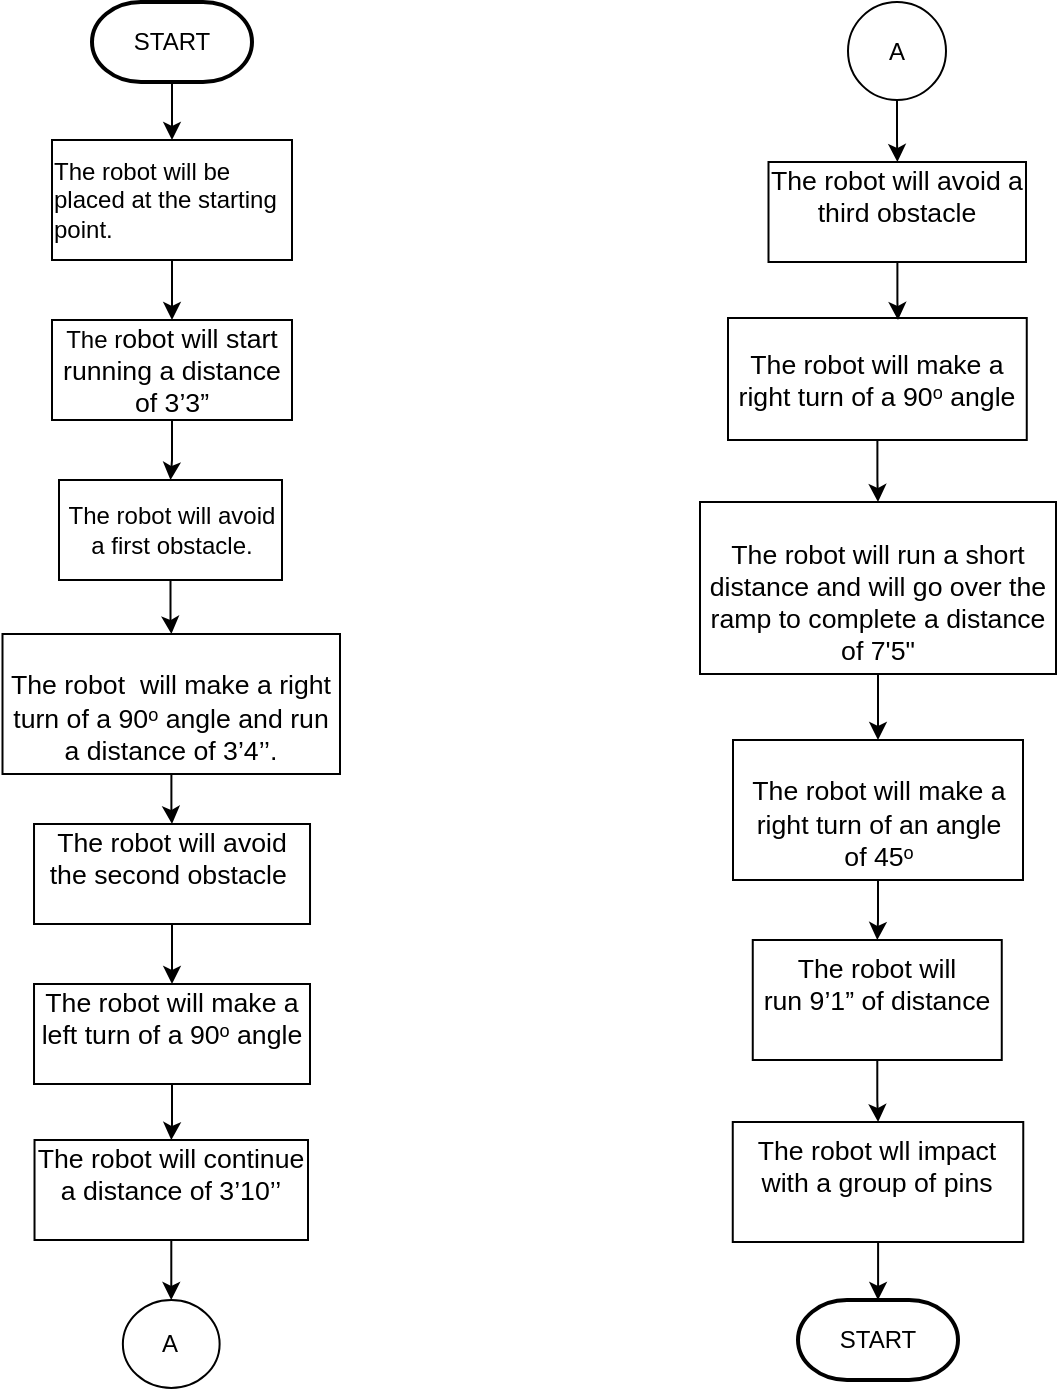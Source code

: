 <mxfile version="22.1.5" type="device">
  <diagram name="Page-1" id="POo_d7TAgnq5f4w-5qRC">
    <mxGraphModel dx="625" dy="756" grid="1" gridSize="10" guides="1" tooltips="1" connect="1" arrows="1" fold="1" page="1" pageScale="1" pageWidth="850" pageHeight="1100" math="0" shadow="0">
      <root>
        <mxCell id="0" />
        <mxCell id="1" parent="0" />
        <mxCell id="1EpQ390xFyTFSvfdSXYg-5" value="" style="edgeStyle=orthogonalEdgeStyle;rounded=0;orthogonalLoop=1;jettySize=auto;html=1;" edge="1" parent="1" source="1EpQ390xFyTFSvfdSXYg-1" target="1EpQ390xFyTFSvfdSXYg-2">
          <mxGeometry relative="1" as="geometry" />
        </mxCell>
        <mxCell id="1EpQ390xFyTFSvfdSXYg-1" value="START" style="strokeWidth=2;html=1;shape=mxgraph.flowchart.terminator;whiteSpace=wrap;" vertex="1" parent="1">
          <mxGeometry x="182" y="21" width="80" height="40" as="geometry" />
        </mxCell>
        <mxCell id="1EpQ390xFyTFSvfdSXYg-7" value="" style="edgeStyle=orthogonalEdgeStyle;rounded=0;orthogonalLoop=1;jettySize=auto;html=1;" edge="1" parent="1" source="1EpQ390xFyTFSvfdSXYg-2" target="1EpQ390xFyTFSvfdSXYg-3">
          <mxGeometry relative="1" as="geometry" />
        </mxCell>
        <mxCell id="1EpQ390xFyTFSvfdSXYg-2" value="&lt;div style=&quot;text-align: left;&quot;&gt;&lt;font face=&quot;WordVisi_MSFontService, Arial, Arial_EmbeddedFont, Arial_MSFontService, sans-serif&quot;&gt;The robot will be placed at the starting point.&lt;/font&gt;&lt;/div&gt;&lt;span style=&quot;accent-color: auto; place-content: normal; place-items: normal; place-self: auto; alignment-baseline: auto; animation: 0s ease 0s 1 normal none running none; animation-composition: replace; app-region: none; appearance: none; aspect-ratio: auto; backdrop-filter: none; backface-visibility: visible; background: none 0% 0% / auto repeat scroll padding-box border-box rgba(0, 0, 0, 0); background-blend-mode: normal; baseline-shift: 0px; baseline-source: auto; border-image: none 100% / 1 / 0 stretch; border-color: rgb(0, 0, 0); border-collapse: separate; border-end-end-radius: 0px; border-end-start-radius: 0px; border-width: 0px; border-style: none; border-spacing: 0px; border-start-end-radius: 0px; border-start-start-radius: 0px; border-radius: 0px; inset: auto; box-shadow: none; box-sizing: content-box; break-after: auto; break-before: auto; break-inside: auto; buffered-rendering: auto; caption-side: top; caret-color: rgb(0, 0, 0); clear: none; clip: auto; clip-path: none; clip-rule: nonzero; color-interpolation: srgb; color-interpolation-filters: linearrgb; color-rendering: auto; color-scheme: normal; columns: auto; column-fill: balance; gap: normal; column-rule: 0px rgb(0, 0, 0); column-span: none; contain: none; contain-intrinsic-block-size: none; contain-intrinsic-size: none; contain-intrinsic-inline-size: none; container: none; content: normal; content-visibility: visible; counter-increment: none; counter-reset: none; counter-set: none; cursor: text; cx: 0px; cy: 0px; d: none; direction: ltr; display: inline; dominant-baseline: auto; empty-cells: show; fill: rgb(0, 0, 0); fill-opacity: 1; fill-rule: nonzero; filter: none; flex: 0 1 auto; flex-flow: row; float: none; flood-color: rgb(0, 0, 0); flood-opacity: 1; font-family: WordVisi_MSFontService, Arial, Arial_EmbeddedFont, Arial_MSFontService, sans-serif; font-feature-settings: normal; font-kerning: none; font-optical-sizing: auto; font-palette: normal; font-size: 13.333px; font-stretch: 100%; font-synthesis: weight style small-caps; font-variant-ligatures: no-common-ligatures no-discretionary-ligatures no-historical-ligatures no-contextual; font-variant-numeric: normal; font-variant-east-asian: normal; font-variant-alternates: normal; font-variant-position: normal; font-variation-settings: normal; forced-color-adjust: auto; grid-area: auto; grid: none; height: auto; hyphenate-character: auto; hyphenate-limit-chars: auto; hyphens: manual; image-orientation: from-image; image-rendering: auto; initial-letter: normal; inline-size: auto; inset-block: auto; inset-inline: auto; isolation: auto; lighting-color: rgb(255, 255, 255); line-break: auto; line-height: 16.188px; list-style: outside none disc; margin: 0px; marker: none; mask: none; mask-type: luminance; math-depth: 0; math-shift: normal; math-style: normal; max-height: none; max-width: none; min-height: 0px; min-width: 0px; mix-blend-mode: normal; object-fit: fill; object-position: 50% 50%; object-view-box: none; offset: normal; opacity: 1; order: 0; outline: rgb(0, 0, 0) none 0px; outline-offset: 0px; overflow: visible; overflow-anchor: auto; overflow-clip-margin: 0px; overflow-wrap: break-word; overlay: none; overscroll-behavior-block: auto; overscroll-behavior-inline: auto; overscroll-behavior: auto; padding: 0px; page: auto; paint-order: normal; perspective: none; perspective-origin: 0px 0px; pointer-events: auto; position: static; quotes: auto; r: 0px; resize: none; rotate: none; ruby-position: over; rx: auto; ry: auto; scale: none; scroll-behavior: auto; scroll-margin-block: 0px; scroll-margin: 0px; scroll-margin-inline: 0px; scroll-padding-block: auto; scroll-padding: auto; scroll-padding-inline: auto; scroll-snap-align: none; scroll-snap-stop: normal; scroll-snap-type: none; scroll-timeline: none; scrollbar-gutter: auto; shape-image-threshold: 0; shape-margin: 0px; shape-outside: none; shape-rendering: auto; speak: normal; stop-color: rgb(0, 0, 0); stop-opacity: 1; stroke: none; stroke-dasharray: none; stroke-dashoffset: 0px; stroke-linecap: butt; stroke-linejoin: miter; stroke-miterlimit: 4; stroke-opacity: 1; stroke-width: 1px; tab-size: 8; table-layout: auto; text-align: left; text-align-last: auto; text-anchor: start; text-combine-upright: none; text-decoration-style: solid; text-decoration-color: rgb(0, 0, 0); text-decoration-skip-ink: auto; text-emphasis: none rgb(0, 0, 0); text-emphasis-position: over; text-orientation: mixed; text-overflow: clip; text-rendering: auto; text-shadow: none; text-size-adjust: auto; text-underline-offset: auto; text-underline-position: auto; timeline-scope: none; touch-action: auto; transform: none; transform-box: view-box; transform-origin: 0px 0px; transform-style: flat; transition: all 0s ease 0s; translate: none; unicode-bidi: normal; user-select: text; vector-effect: none; vertical-align: baseline; view-timeline: none; view-transition-name: none; visibility: visible; border-block-end: 0px none rgb(0, 0, 0); border-block-start: 0px none rgb(0, 0, 0); border-inline-end: 0px none rgb(0, 0, 0); -webkit-border-image: none; border-inline-start: 0px none rgb(0, 0, 0); -webkit-box-align: stretch; -webkit-box-decoration-break: slice; -webkit-box-direction: normal; -webkit-box-flex: 0; -webkit-box-ordinal-group: 1; -webkit-box-orient: horizontal; -webkit-box-pack: start; -webkit-font-smoothing: auto; -webkit-line-break: auto; -webkit-locale: &amp;quot;en-US&amp;quot;; block-size: auto; margin-block: 0px; margin-inline: 0px; -webkit-mask-box-image-source: none; -webkit-mask-box-image-slice: 0 fill; -webkit-mask-box-image-width: auto; -webkit-mask-box-image-outset: 0; -webkit-mask-box-image-repeat: stretch; -webkit-mask: none 0% 0% / auto repeat border-box border-box; -webkit-mask-composite: source-over; max-block-size: none; max-inline-size: none; min-block-size: 0px; min-inline-size: 0px; padding-block: 0px; padding-inline: 0px; -webkit-print-color-adjust: economy; -webkit-rtl-ordering: logical; -webkit-ruby-position: before; -webkit-tap-highlight-color: rgba(0, 0, 0, 0); -webkit-text-combine: none; -webkit-text-fill-color: rgb(0, 0, 0); -webkit-text-orientation: vertical-right; -webkit-text-security: none; -webkit-text-stroke-color: rgb(0, 0, 0); -webkit-user-drag: none; -webkit-user-modify: read-only; -webkit-writing-mode: horizontal-tb; width: auto; will-change: auto; word-break: normal; writing-mode: horizontal-tb; x: 0px; y: 0px; z-index: auto; zoom: 1;&quot; class=&quot;TextRun SCXW30677310 BCX8&quot; lang=&quot;EN-US&quot; data-contrast=&quot;auto&quot;&gt;&lt;/span&gt;" style="rounded=0;whiteSpace=wrap;html=1;" vertex="1" parent="1">
          <mxGeometry x="162" y="90" width="120" height="60" as="geometry" />
        </mxCell>
        <mxCell id="1EpQ390xFyTFSvfdSXYg-9" value="" style="edgeStyle=orthogonalEdgeStyle;rounded=0;orthogonalLoop=1;jettySize=auto;html=1;" edge="1" parent="1" source="1EpQ390xFyTFSvfdSXYg-3" target="1EpQ390xFyTFSvfdSXYg-8">
          <mxGeometry relative="1" as="geometry" />
        </mxCell>
        <mxCell id="1EpQ390xFyTFSvfdSXYg-3" value="The r&lt;span style=&quot;margin: 0px; padding: 0px; user-select: text; -webkit-user-drag: none; -webkit-tap-highlight-color: transparent; font-family: Arial, Arial_EmbeddedFont, Arial_MSFontService, sans-serif; font-size: 13.333px; font-variant-ligatures: none; text-align: left; background-color: rgb(255, 255, 255);&quot; class=&quot;NormalTextRun SCXW133472759 BCX8&quot;&gt;obot will start runnin&lt;/span&gt;&lt;span style=&quot;margin: 0px; padding: 0px; user-select: text; -webkit-user-drag: none; -webkit-tap-highlight-color: transparent; font-family: Arial, Arial_EmbeddedFont, Arial_MSFontService, sans-serif; font-size: 13.333px; font-variant-ligatures: none; text-align: left; background-color: rgb(255, 255, 255);&quot; class=&quot;NormalTextRun SCXW133472759 BCX8&quot;&gt;g a distance of 3’&lt;/span&gt;&lt;span style=&quot;margin: 0px; padding: 0px; user-select: text; -webkit-user-drag: none; -webkit-tap-highlight-color: transparent; font-family: Arial, Arial_EmbeddedFont, Arial_MSFontService, sans-serif; font-size: 13.333px; font-variant-ligatures: none; text-align: left; background-color: rgb(255, 255, 255);&quot; class=&quot;NormalTextRun SCXW133472759 BCX8&quot;&gt;3”&lt;/span&gt;" style="rounded=0;whiteSpace=wrap;html=1;" vertex="1" parent="1">
          <mxGeometry x="162" y="180" width="120" height="50" as="geometry" />
        </mxCell>
        <mxCell id="1EpQ390xFyTFSvfdSXYg-11" value="" style="edgeStyle=orthogonalEdgeStyle;rounded=0;orthogonalLoop=1;jettySize=auto;html=1;" edge="1" parent="1" source="1EpQ390xFyTFSvfdSXYg-8" target="1EpQ390xFyTFSvfdSXYg-10">
          <mxGeometry relative="1" as="geometry" />
        </mxCell>
        <mxCell id="1EpQ390xFyTFSvfdSXYg-8" value="The robot will avoid a first obstacle." style="whiteSpace=wrap;html=1;rounded=0;" vertex="1" parent="1">
          <mxGeometry x="165.5" y="260" width="111.5" height="50" as="geometry" />
        </mxCell>
        <mxCell id="1EpQ390xFyTFSvfdSXYg-15" value="" style="edgeStyle=orthogonalEdgeStyle;rounded=0;orthogonalLoop=1;jettySize=auto;html=1;" edge="1" parent="1" source="1EpQ390xFyTFSvfdSXYg-10" target="1EpQ390xFyTFSvfdSXYg-14">
          <mxGeometry relative="1" as="geometry" />
        </mxCell>
        <mxCell id="1EpQ390xFyTFSvfdSXYg-10" value="&lt;br&gt;&lt;span style=&quot;margin: 0px; padding: 0px; user-select: text; -webkit-user-drag: none; -webkit-tap-highlight-color: transparent; color: rgb(0, 0, 0); font-style: normal; font-variant-caps: normal; font-weight: 400; letter-spacing: normal; orphans: 2; text-align: justify; text-indent: 0px; text-transform: none; widows: 2; word-spacing: 0px; -webkit-text-stroke-width: 0px; background-color: rgb(255, 255, 255); text-decoration-thickness: initial; text-decoration-style: initial; text-decoration-color: initial; font-size: 10pt; line-height: 16.188px; font-family: Arial, Arial_EmbeddedFont, Arial_MSFontService, sans-serif; font-variant-ligatures: none !important;&quot; class=&quot;TextRun SCXW221015829 BCX8&quot; lang=&quot;EN&quot; data-contrast=&quot;auto&quot;&gt;&lt;span style=&quot;margin: 0px; padding: 0px; user-select: text; -webkit-user-drag: none; -webkit-tap-highlight-color: transparent;&quot; class=&quot;NormalTextRun SCXW221015829 BCX8&quot;&gt;The r&lt;/span&gt;&lt;span style=&quot;margin: 0px; padding: 0px; user-select: text; -webkit-user-drag: none; -webkit-tap-highlight-color: transparent;&quot; class=&quot;NormalTextRun SCXW221015829 BCX8&quot;&gt;obot&amp;nbsp; &lt;/span&gt;&lt;span style=&quot;margin: 0px; padding: 0px; user-select: text; -webkit-user-drag: none; -webkit-tap-highlight-color: transparent;&quot; class=&quot;NormalTextRun SCXW221015829 BCX8&quot;&gt;will &lt;/span&gt;&lt;/span&gt;&lt;span style=&quot;margin: 0px; padding: 0px; user-select: text; -webkit-user-drag: none; -webkit-tap-highlight-color: transparent; color: windowtext; font-style: normal; font-variant-caps: normal; font-weight: 400; letter-spacing: normal; orphans: 2; text-align: justify; text-indent: 0px; text-transform: none; widows: 2; word-spacing: 0px; -webkit-text-stroke-width: 0px; background-color: rgb(255, 255, 255); text-decoration-thickness: initial; text-decoration-style: initial; text-decoration-color: initial; font-size: 10pt; line-height: 16.188px; font-family: Arial, Arial_EmbeddedFont, Arial_MSFontService, sans-serif; font-variant-ligatures: none !important;&quot; class=&quot;TextRun SCXW221015829 BCX8&quot; lang=&quot;EN&quot; data-contrast=&quot;auto&quot;&gt;&lt;span style=&quot;margin: 0px; padding: 0px; user-select: text; -webkit-user-drag: none; -webkit-tap-highlight-color: transparent;&quot; class=&quot;NormalTextRun SCXW221015829 BCX8&quot;&gt;mak&lt;/span&gt;&lt;span style=&quot;margin: 0px; padding: 0px; user-select: text; -webkit-user-drag: none; -webkit-tap-highlight-color: transparent;&quot; class=&quot;NormalTextRun SCXW221015829 BCX8&quot;&gt;e&lt;/span&gt;&lt;span style=&quot;margin: 0px; padding: 0px; user-select: text; -webkit-user-drag: none; -webkit-tap-highlight-color: transparent;&quot; class=&quot;NormalTextRun SCXW221015829 BCX8&quot;&gt; a right &lt;/span&gt;&lt;span style=&quot;margin: 0px; padding: 0px; user-select: text; -webkit-user-drag: none; -webkit-tap-highlight-color: transparent;&quot; class=&quot;NormalTextRun SCXW221015829 BCX8&quot;&gt;turn &lt;/span&gt;&lt;span style=&quot;margin: 0px; padding: 0px; user-select: text; -webkit-user-drag: none; -webkit-tap-highlight-color: transparent;&quot; class=&quot;NormalTextRun SCXW221015829 BCX8&quot;&gt;of &lt;/span&gt;&lt;span style=&quot;margin: 0px; padding: 0px; user-select: text; -webkit-user-drag: none; -webkit-tap-highlight-color: transparent;&quot; class=&quot;NormalTextRun SCXW221015829 BCX8&quot;&gt;a &lt;/span&gt;&lt;span style=&quot;margin: 0px; padding: 0px; user-select: text; -webkit-user-drag: none; -webkit-tap-highlight-color: transparent;&quot; class=&quot;NormalTextRun SCXW221015829 BCX8&quot;&gt;90ᵒ &lt;/span&gt;&lt;span style=&quot;margin: 0px; padding: 0px; user-select: text; -webkit-user-drag: none; -webkit-tap-highlight-color: transparent;&quot; class=&quot;NormalTextRun SCXW221015829 BCX8&quot;&gt;angle &lt;/span&gt;&lt;span style=&quot;margin: 0px; padding: 0px; user-select: text; -webkit-user-drag: none; -webkit-tap-highlight-color: transparent;&quot; class=&quot;NormalTextRun SCXW221015829 BCX8&quot;&gt;and &lt;/span&gt;&lt;span style=&quot;margin: 0px; padding: 0px; user-select: text; -webkit-user-drag: none; -webkit-tap-highlight-color: transparent;&quot; class=&quot;NormalTextRun SCXW221015829 BCX8&quot;&gt;run a distance of 3’4’’.&lt;/span&gt;&lt;/span&gt;&lt;br&gt;" style="whiteSpace=wrap;html=1;rounded=0;" vertex="1" parent="1">
          <mxGeometry x="137.25" y="337" width="168.75" height="70" as="geometry" />
        </mxCell>
        <mxCell id="1EpQ390xFyTFSvfdSXYg-17" value="" style="edgeStyle=orthogonalEdgeStyle;rounded=0;orthogonalLoop=1;jettySize=auto;html=1;" edge="1" parent="1" source="1EpQ390xFyTFSvfdSXYg-14" target="1EpQ390xFyTFSvfdSXYg-16">
          <mxGeometry relative="1" as="geometry" />
        </mxCell>
        <mxCell id="1EpQ390xFyTFSvfdSXYg-14" value="&#xa;&lt;span style=&quot;margin: 0px; padding: 0px; user-select: text; -webkit-user-drag: none; -webkit-tap-highlight-color: transparent; color: rgb(0, 0, 0); font-style: normal; font-variant-caps: normal; font-weight: 400; letter-spacing: normal; orphans: 2; text-align: justify; text-indent: 0px; text-transform: none; widows: 2; word-spacing: 0px; -webkit-text-stroke-width: 0px; background-color: rgb(255, 255, 255); text-decoration-thickness: initial; text-decoration-style: initial; text-decoration-color: initial; font-size: 10pt; line-height: 16.188px; font-family: Arial, Arial_EmbeddedFont, Arial_MSFontService, sans-serif; font-variant-ligatures: none !important;&quot; class=&quot;TextRun SCXW152718839 BCX8&quot; lang=&quot;EN&quot; data-contrast=&quot;auto&quot;&gt;&lt;span style=&quot;margin: 0px; padding: 0px; user-select: text; -webkit-user-drag: none; -webkit-tap-highlight-color: transparent;&quot; class=&quot;NormalTextRun SCXW152718839 BCX8&quot;&gt;The r&lt;/span&gt;&lt;span style=&quot;margin: 0px; padding: 0px; user-select: text; -webkit-user-drag: none; -webkit-tap-highlight-color: transparent;&quot; class=&quot;NormalTextRun SCXW152718839 BCX8&quot;&gt;obot &lt;/span&gt;&lt;/span&gt;&lt;span style=&quot;margin: 0px; padding: 0px; user-select: text; -webkit-user-drag: none; -webkit-tap-highlight-color: transparent; color: windowtext; font-style: normal; font-variant-caps: normal; font-weight: 400; letter-spacing: normal; orphans: 2; text-align: justify; text-indent: 0px; text-transform: none; widows: 2; word-spacing: 0px; -webkit-text-stroke-width: 0px; background-color: rgb(255, 255, 255); text-decoration-thickness: initial; text-decoration-style: initial; text-decoration-color: initial; font-size: 10pt; line-height: 16.188px; font-family: Arial, Arial_EmbeddedFont, Arial_MSFontService, sans-serif; font-variant-ligatures: none !important;&quot; class=&quot;TextRun SCXW152718839 BCX8&quot; lang=&quot;EN&quot; data-contrast=&quot;auto&quot;&gt;&lt;span style=&quot;margin: 0px; padding: 0px; user-select: text; -webkit-user-drag: none; -webkit-tap-highlight-color: transparent;&quot; class=&quot;NormalTextRun SCXW152718839 BCX8&quot;&gt;will avoid the second obstacle&lt;/span&gt;&lt;/span&gt;&lt;span style=&quot;margin: 0px; padding: 0px; user-select: text; -webkit-user-drag: none; -webkit-tap-highlight-color: transparent; color: windowtext; font-style: normal; font-variant-ligatures: normal; font-variant-caps: normal; font-weight: 400; letter-spacing: normal; orphans: 2; text-align: justify; text-indent: 0px; text-transform: none; widows: 2; word-spacing: 0px; -webkit-text-stroke-width: 0px; background-color: rgb(255, 255, 255); text-decoration-thickness: initial; text-decoration-style: initial; text-decoration-color: initial; font-size: 10pt; line-height: 16.188px; font-family: Arial, Arial_EmbeddedFont, Arial_MSFontService, sans-serif;&quot; data-ccp-props=&quot;{&amp;quot;335551550&amp;quot;:6,&amp;quot;335551620&amp;quot;:6}&quot; class=&quot;EOP SCXW152718839 BCX8&quot;&gt;&amp;nbsp;&lt;/span&gt;&#xa;&#xa;" style="whiteSpace=wrap;html=1;rounded=0;" vertex="1" parent="1">
          <mxGeometry x="153.01" y="432" width="138" height="50" as="geometry" />
        </mxCell>
        <mxCell id="1EpQ390xFyTFSvfdSXYg-19" value="" style="edgeStyle=orthogonalEdgeStyle;rounded=0;orthogonalLoop=1;jettySize=auto;html=1;" edge="1" parent="1" source="1EpQ390xFyTFSvfdSXYg-16" target="1EpQ390xFyTFSvfdSXYg-18">
          <mxGeometry relative="1" as="geometry" />
        </mxCell>
        <mxCell id="1EpQ390xFyTFSvfdSXYg-16" value="&#xa;&lt;span style=&quot;margin: 0px; padding: 0px; user-select: text; -webkit-user-drag: none; -webkit-tap-highlight-color: transparent; color: rgb(0, 0, 0); font-style: normal; font-variant-caps: normal; font-weight: 400; letter-spacing: normal; orphans: 2; text-align: justify; text-indent: 0px; text-transform: none; widows: 2; word-spacing: 0px; -webkit-text-stroke-width: 0px; background-color: rgb(255, 255, 255); text-decoration-thickness: initial; text-decoration-style: initial; text-decoration-color: initial; font-size: 10pt; line-height: 16.188px; font-family: Arial, Arial_EmbeddedFont, Arial_MSFontService, sans-serif; font-variant-ligatures: none !important;&quot; class=&quot;TextRun SCXW217537456 BCX8&quot; lang=&quot;EN&quot; data-contrast=&quot;auto&quot;&gt;&lt;span style=&quot;margin: 0px; padding: 0px; user-select: text; -webkit-user-drag: none; -webkit-tap-highlight-color: transparent;&quot; class=&quot;NormalTextRun SCXW217537456 BCX8&quot;&gt;The r&lt;/span&gt;&lt;span style=&quot;margin: 0px; padding: 0px; user-select: text; -webkit-user-drag: none; -webkit-tap-highlight-color: transparent;&quot; class=&quot;NormalTextRun SCXW217537456 BCX8&quot;&gt;obot &lt;/span&gt;&lt;span style=&quot;margin: 0px; padding: 0px; user-select: text; -webkit-user-drag: none; -webkit-tap-highlight-color: transparent;&quot; class=&quot;NormalTextRun SCXW217537456 BCX8&quot;&gt;will &lt;/span&gt;&lt;/span&gt;&lt;span style=&quot;margin: 0px; padding: 0px; user-select: text; -webkit-user-drag: none; -webkit-tap-highlight-color: transparent; color: windowtext; font-style: normal; font-variant-caps: normal; font-weight: 400; letter-spacing: normal; orphans: 2; text-align: justify; text-indent: 0px; text-transform: none; widows: 2; word-spacing: 0px; -webkit-text-stroke-width: 0px; background-color: rgb(255, 255, 255); text-decoration-thickness: initial; text-decoration-style: initial; text-decoration-color: initial; font-size: 10pt; line-height: 16.188px; font-family: Arial, Arial_EmbeddedFont, Arial_MSFontService, sans-serif; font-variant-ligatures: none !important;&quot; class=&quot;TextRun SCXW217537456 BCX8&quot; lang=&quot;EN&quot; data-contrast=&quot;auto&quot;&gt;&lt;span style=&quot;margin: 0px; padding: 0px; user-select: text; -webkit-user-drag: none; -webkit-tap-highlight-color: transparent;&quot; class=&quot;NormalTextRun SCXW217537456 BCX8&quot;&gt;mak&lt;/span&gt;&lt;span style=&quot;margin: 0px; padding: 0px; user-select: text; -webkit-user-drag: none; -webkit-tap-highlight-color: transparent;&quot; class=&quot;NormalTextRun SCXW217537456 BCX8&quot;&gt;e&lt;/span&gt;&lt;span style=&quot;margin: 0px; padding: 0px; user-select: text; -webkit-user-drag: none; -webkit-tap-highlight-color: transparent;&quot; class=&quot;NormalTextRun SCXW217537456 BCX8&quot;&gt; a left&lt;/span&gt;&lt;span style=&quot;margin: 0px; padding: 0px; user-select: text; -webkit-user-drag: none; -webkit-tap-highlight-color: transparent;&quot; class=&quot;NormalTextRun SCXW217537456 BCX8&quot;&gt; turn of&lt;/span&gt;&lt;span style=&quot;margin: 0px; padding: 0px; user-select: text; -webkit-user-drag: none; -webkit-tap-highlight-color: transparent;&quot; class=&quot;NormalTextRun SCXW217537456 BCX8&quot;&gt;&amp;nbsp;a 90ᵒ &lt;/span&gt;&lt;span style=&quot;margin: 0px; padding: 0px; user-select: text; -webkit-user-drag: none; -webkit-tap-highlight-color: transparent;&quot; class=&quot;NormalTextRun SCXW217537456 BCX8&quot;&gt;angle&lt;/span&gt;&lt;/span&gt;&#xa;&#xa;" style="whiteSpace=wrap;html=1;rounded=0;" vertex="1" parent="1">
          <mxGeometry x="153.01" y="512" width="137.99" height="50" as="geometry" />
        </mxCell>
        <mxCell id="1EpQ390xFyTFSvfdSXYg-41" value="" style="edgeStyle=orthogonalEdgeStyle;rounded=0;orthogonalLoop=1;jettySize=auto;html=1;" edge="1" parent="1" source="1EpQ390xFyTFSvfdSXYg-18" target="1EpQ390xFyTFSvfdSXYg-22">
          <mxGeometry relative="1" as="geometry" />
        </mxCell>
        <mxCell id="1EpQ390xFyTFSvfdSXYg-18" value="&#xa;&lt;span style=&quot;margin: 0px; padding: 0px; user-select: text; -webkit-user-drag: none; -webkit-tap-highlight-color: transparent; color: rgb(0, 0, 0); font-family: Arial, Arial_EmbeddedFont, Arial_MSFontService, sans-serif; font-size: 13.333px; font-style: normal; font-variant-ligatures: none; font-variant-caps: normal; font-weight: 400; letter-spacing: normal; orphans: 2; text-align: justify; text-indent: 0px; text-transform: none; widows: 2; word-spacing: 0px; -webkit-text-stroke-width: 0px; background-color: rgb(255, 255, 255); text-decoration-thickness: initial; text-decoration-style: initial; text-decoration-color: initial;&quot; class=&quot;NormalTextRun SCXW147108469 BCX8&quot;&gt;The robot will &lt;/span&gt;&lt;span style=&quot;margin: 0px; padding: 0px; user-select: text; -webkit-user-drag: none; -webkit-tap-highlight-color: transparent; color: rgb(0, 0, 0); font-family: Arial, Arial_EmbeddedFont, Arial_MSFontService, sans-serif; font-size: 13.333px; font-style: normal; font-variant-ligatures: none; font-variant-caps: normal; font-weight: 400; letter-spacing: normal; orphans: 2; text-align: justify; text-indent: 0px; text-transform: none; widows: 2; word-spacing: 0px; -webkit-text-stroke-width: 0px; background-color: rgb(255, 255, 255); text-decoration-thickness: initial; text-decoration-style: initial; text-decoration-color: initial;&quot; class=&quot;NormalTextRun SCXW147108469 BCX8&quot;&gt;continue &lt;/span&gt;&lt;span style=&quot;margin: 0px; padding: 0px; user-select: text; -webkit-user-drag: none; -webkit-tap-highlight-color: transparent; color: rgb(0, 0, 0); font-family: Arial, Arial_EmbeddedFont, Arial_MSFontService, sans-serif; font-size: 13.333px; font-style: normal; font-variant-ligatures: none; font-variant-caps: normal; font-weight: 400; letter-spacing: normal; orphans: 2; text-align: justify; text-indent: 0px; text-transform: none; widows: 2; word-spacing: 0px; -webkit-text-stroke-width: 0px; background-color: rgb(255, 255, 255); text-decoration-thickness: initial; text-decoration-style: initial; text-decoration-color: initial;&quot; class=&quot;NormalTextRun SCXW147108469 BCX8&quot;&gt;a distance of 3’10’’&lt;/span&gt;&#xa;&#xa;" style="whiteSpace=wrap;html=1;rounded=0;" vertex="1" parent="1">
          <mxGeometry x="153.26" y="590" width="136.74" height="50" as="geometry" />
        </mxCell>
        <mxCell id="1EpQ390xFyTFSvfdSXYg-22" value="A" style="ellipse;whiteSpace=wrap;html=1;rounded=0;" vertex="1" parent="1">
          <mxGeometry x="197.43" y="670" width="48.38" height="44" as="geometry" />
        </mxCell>
        <mxCell id="1EpQ390xFyTFSvfdSXYg-42" value="" style="edgeStyle=orthogonalEdgeStyle;rounded=0;orthogonalLoop=1;jettySize=auto;html=1;" edge="1" parent="1" source="1EpQ390xFyTFSvfdSXYg-24" target="1EpQ390xFyTFSvfdSXYg-20">
          <mxGeometry relative="1" as="geometry" />
        </mxCell>
        <mxCell id="1EpQ390xFyTFSvfdSXYg-24" value="A" style="ellipse;whiteSpace=wrap;html=1;aspect=fixed;" vertex="1" parent="1">
          <mxGeometry x="560" y="21" width="49" height="49" as="geometry" />
        </mxCell>
        <mxCell id="1EpQ390xFyTFSvfdSXYg-46" value="" style="edgeStyle=orthogonalEdgeStyle;rounded=0;orthogonalLoop=1;jettySize=auto;html=1;" edge="1" parent="1" source="1EpQ390xFyTFSvfdSXYg-25" target="1EpQ390xFyTFSvfdSXYg-27">
          <mxGeometry relative="1" as="geometry" />
        </mxCell>
        <mxCell id="1EpQ390xFyTFSvfdSXYg-25" value="&lt;span style=&quot;margin: 0px; padding: 0px; user-select: text; -webkit-user-drag: none; -webkit-tap-highlight-color: transparent; color: rgb(0, 0, 0); font-family: Arial, Arial_EmbeddedFont, Arial_MSFontService, sans-serif; font-size: 13.333px; font-style: normal; font-variant-ligatures: none; font-variant-caps: normal; font-weight: 400; letter-spacing: normal; orphans: 2; text-align: justify; text-indent: 0px; text-transform: none; widows: 2; word-spacing: 0px; -webkit-text-stroke-width: 0px; background-color: rgb(255, 255, 255); text-decoration-thickness: initial; text-decoration-style: initial; text-decoration-color: initial;&quot; class=&quot;NormalTextRun SCXW9285820 BCX8&quot;&gt;The r&lt;/span&gt;&lt;span style=&quot;margin: 0px; padding: 0px; user-select: text; -webkit-user-drag: none; -webkit-tap-highlight-color: transparent; color: rgb(0, 0, 0); font-family: Arial, Arial_EmbeddedFont, Arial_MSFontService, sans-serif; font-size: 13.333px; font-style: normal; font-variant-ligatures: none; font-variant-caps: normal; font-weight: 400; letter-spacing: normal; orphans: 2; text-align: justify; text-indent: 0px; text-transform: none; widows: 2; word-spacing: 0px; -webkit-text-stroke-width: 0px; background-color: rgb(255, 255, 255); text-decoration-thickness: initial; text-decoration-style: initial; text-decoration-color: initial;&quot; class=&quot;NormalTextRun SCXW9285820 BCX8&quot;&gt;obot &lt;/span&gt;&lt;span style=&quot;margin: 0px; padding: 0px; user-select: text; -webkit-user-drag: none; -webkit-tap-highlight-color: transparent; color: rgb(0, 0, 0); font-family: Arial, Arial_EmbeddedFont, Arial_MSFontService, sans-serif; font-size: 13.333px; font-style: normal; font-variant-ligatures: none; font-variant-caps: normal; font-weight: 400; letter-spacing: normal; orphans: 2; text-align: justify; text-indent: 0px; text-transform: none; widows: 2; word-spacing: 0px; -webkit-text-stroke-width: 0px; background-color: rgb(255, 255, 255); text-decoration-thickness: initial; text-decoration-style: initial; text-decoration-color: initial;&quot; class=&quot;NormalTextRun SCXW9285820 BCX8&quot;&gt;will &lt;/span&gt;&lt;span style=&quot;margin: 0px; padding: 0px; user-select: text; -webkit-user-drag: none; -webkit-tap-highlight-color: transparent; color: rgb(0, 0, 0); font-family: Arial, Arial_EmbeddedFont, Arial_MSFontService, sans-serif; font-size: 13.333px; font-style: normal; font-variant-ligatures: none; font-variant-caps: normal; font-weight: 400; letter-spacing: normal; orphans: 2; text-align: justify; text-indent: 0px; text-transform: none; widows: 2; word-spacing: 0px; -webkit-text-stroke-width: 0px; background-color: rgb(255, 255, 255); text-decoration-thickness: initial; text-decoration-style: initial; text-decoration-color: initial;&quot; class=&quot;NormalTextRun SCXW9285820 BCX8&quot;&gt;make a right turn of a &lt;/span&gt;&lt;span style=&quot;margin: 0px; padding: 0px; user-select: text; -webkit-user-drag: none; -webkit-tap-highlight-color: transparent; color: rgb(0, 0, 0); font-family: Arial, Arial_EmbeddedFont, Arial_MSFontService, sans-serif; font-size: 13.333px; font-style: normal; font-variant-ligatures: none; font-variant-caps: normal; font-weight: 400; letter-spacing: normal; orphans: 2; text-align: justify; text-indent: 0px; text-transform: none; widows: 2; word-spacing: 0px; -webkit-text-stroke-width: 0px; background-color: rgb(255, 255, 255); text-decoration-thickness: initial; text-decoration-style: initial; text-decoration-color: initial;&quot; class=&quot;NormalTextRun SCXW9285820 BCX8&quot;&gt;90ᵒ&lt;/span&gt;&lt;span style=&quot;margin: 0px; padding: 0px; user-select: text; -webkit-user-drag: none; -webkit-tap-highlight-color: transparent; color: rgb(0, 0, 0); font-family: Arial, Arial_EmbeddedFont, Arial_MSFontService, sans-serif; font-size: 13.333px; font-style: normal; font-variant-ligatures: none; font-variant-caps: normal; font-weight: 400; letter-spacing: normal; orphans: 2; text-align: justify; text-indent: 0px; text-transform: none; widows: 2; word-spacing: 0px; -webkit-text-stroke-width: 0px; background-color: rgb(255, 255, 255); text-decoration-thickness: initial; text-decoration-style: initial; text-decoration-color: initial;&quot; class=&quot;NormalTextRun SCXW9285820 BCX8&quot;&gt; &lt;/span&gt;&lt;span style=&quot;margin: 0px; padding: 0px; user-select: text; -webkit-user-drag: none; -webkit-tap-highlight-color: transparent; color: rgb(0, 0, 0); font-family: Arial, Arial_EmbeddedFont, Arial_MSFontService, sans-serif; font-size: 13.333px; font-style: normal; font-variant-ligatures: none; font-variant-caps: normal; font-weight: 400; letter-spacing: normal; orphans: 2; text-align: justify; text-indent: 0px; text-transform: none; widows: 2; word-spacing: 0px; -webkit-text-stroke-width: 0px; background-color: rgb(255, 255, 255); text-decoration-thickness: initial; text-decoration-style: initial; text-decoration-color: initial;&quot; class=&quot;NormalTextRun SCXW9285820 BCX8&quot;&gt;angle&lt;/span&gt;" style="whiteSpace=wrap;html=1;" vertex="1" parent="1">
          <mxGeometry x="500" y="179" width="149.38" height="61" as="geometry" />
        </mxCell>
        <mxCell id="1EpQ390xFyTFSvfdSXYg-30" value="" style="edgeStyle=orthogonalEdgeStyle;rounded=0;orthogonalLoop=1;jettySize=auto;html=1;" edge="1" parent="1" source="1EpQ390xFyTFSvfdSXYg-27" target="1EpQ390xFyTFSvfdSXYg-29">
          <mxGeometry relative="1" as="geometry" />
        </mxCell>
        <mxCell id="1EpQ390xFyTFSvfdSXYg-27" value="&lt;br&gt;&lt;span style=&quot;margin: 0px; padding: 0px; user-select: text; -webkit-user-drag: none; -webkit-tap-highlight-color: transparent; color: rgb(0, 0, 0); font-family: Arial, Arial_EmbeddedFont, Arial_MSFontService, sans-serif; font-size: 13.333px; font-style: normal; font-variant-ligatures: none; font-variant-caps: normal; font-weight: 400; letter-spacing: normal; orphans: 2; text-align: justify; text-indent: 0px; text-transform: none; widows: 2; word-spacing: 0px; -webkit-text-stroke-width: 0px; background-color: rgb(255, 255, 255); text-decoration-thickness: initial; text-decoration-style: initial; text-decoration-color: initial;&quot; class=&quot;NormalTextRun SCXW186399472 BCX8&quot;&gt;The r&lt;/span&gt;&lt;span style=&quot;margin: 0px; padding: 0px; user-select: text; -webkit-user-drag: none; -webkit-tap-highlight-color: transparent; color: rgb(0, 0, 0); font-family: Arial, Arial_EmbeddedFont, Arial_MSFontService, sans-serif; font-size: 13.333px; font-style: normal; font-variant-ligatures: none; font-variant-caps: normal; font-weight: 400; letter-spacing: normal; orphans: 2; text-align: justify; text-indent: 0px; text-transform: none; widows: 2; word-spacing: 0px; -webkit-text-stroke-width: 0px; background-color: rgb(255, 255, 255); text-decoration-thickness: initial; text-decoration-style: initial; text-decoration-color: initial;&quot; class=&quot;NormalTextRun SCXW186399472 BCX8&quot;&gt;obot will run&amp;nbsp;a &lt;/span&gt;&lt;span style=&quot;margin: 0px; padding: 0px; user-select: text; -webkit-user-drag: none; -webkit-tap-highlight-color: transparent; color: rgb(0, 0, 0); font-family: Arial, Arial_EmbeddedFont, Arial_MSFontService, sans-serif; font-size: 13.333px; font-style: normal; font-variant-ligatures: none; font-variant-caps: normal; font-weight: 400; letter-spacing: normal; orphans: 2; text-align: justify; text-indent: 0px; text-transform: none; widows: 2; word-spacing: 0px; -webkit-text-stroke-width: 0px; background-color: rgb(255, 255, 255); text-decoration-thickness: initial; text-decoration-style: initial; text-decoration-color: initial;&quot; class=&quot;NormalTextRun SCXW186399472 BCX8&quot;&gt;short &lt;/span&gt;&lt;span style=&quot;margin: 0px; padding: 0px; user-select: text; -webkit-user-drag: none; -webkit-tap-highlight-color: transparent; color: rgb(0, 0, 0); font-family: Arial, Arial_EmbeddedFont, Arial_MSFontService, sans-serif; font-size: 13.333px; font-style: normal; font-variant-ligatures: none; font-variant-caps: normal; font-weight: 400; letter-spacing: normal; orphans: 2; text-align: justify; text-indent: 0px; text-transform: none; widows: 2; word-spacing: 0px; -webkit-text-stroke-width: 0px; background-color: rgb(255, 255, 255); text-decoration-thickness: initial; text-decoration-style: initial; text-decoration-color: initial;&quot; class=&quot;NormalTextRun SCXW186399472 BCX8&quot;&gt;distance &lt;/span&gt;&lt;span style=&quot;margin: 0px; padding: 0px; user-select: text; -webkit-user-drag: none; -webkit-tap-highlight-color: transparent; color: rgb(0, 0, 0); font-family: Arial, Arial_EmbeddedFont, Arial_MSFontService, sans-serif; font-size: 13.333px; font-style: normal; font-variant-ligatures: none; font-variant-caps: normal; font-weight: 400; letter-spacing: normal; orphans: 2; text-align: justify; text-indent: 0px; text-transform: none; widows: 2; word-spacing: 0px; -webkit-text-stroke-width: 0px; background-color: rgb(255, 255, 255); text-decoration-thickness: initial; text-decoration-style: initial; text-decoration-color: initial;&quot; class=&quot;NormalTextRun SCXW186399472 BCX8&quot;&gt;and will go over the ramp to complete &lt;/span&gt;&lt;span style=&quot;margin: 0px; padding: 0px; user-select: text; -webkit-user-drag: none; -webkit-tap-highlight-color: transparent; color: rgb(0, 0, 0); font-family: Arial, Arial_EmbeddedFont, Arial_MSFontService, sans-serif; font-size: 13.333px; font-style: normal; font-variant-ligatures: none; font-variant-caps: normal; font-weight: 400; letter-spacing: normal; orphans: 2; text-align: justify; text-indent: 0px; text-transform: none; widows: 2; word-spacing: 0px; -webkit-text-stroke-width: 0px; background-color: rgb(255, 255, 255); text-decoration-thickness: initial; text-decoration-style: initial; text-decoration-color: initial;&quot; class=&quot;NormalTextRun SCXW186399472 BCX8&quot;&gt;a distance of &lt;/span&gt;&lt;span style=&quot;margin: 0px; padding: 0px; user-select: text; -webkit-user-drag: none; -webkit-tap-highlight-color: transparent; color: rgb(0, 0, 0); font-family: Arial, Arial_EmbeddedFont, Arial_MSFontService, sans-serif; font-size: 13.333px; font-style: normal; font-variant-ligatures: none; font-variant-caps: normal; font-weight: 400; letter-spacing: normal; orphans: 2; text-align: justify; text-indent: 0px; text-transform: none; widows: 2; word-spacing: 0px; -webkit-text-stroke-width: 0px; background-color: rgb(255, 255, 255); text-decoration-thickness: initial; text-decoration-style: initial; text-decoration-color: initial;&quot; class=&quot;NormalTextRun SCXW186399472 BCX8&quot;&gt;7&#39;5&quot;&lt;/span&gt;" style="whiteSpace=wrap;html=1;" vertex="1" parent="1">
          <mxGeometry x="486" y="271" width="178" height="86" as="geometry" />
        </mxCell>
        <mxCell id="1EpQ390xFyTFSvfdSXYg-32" value="" style="edgeStyle=orthogonalEdgeStyle;rounded=0;orthogonalLoop=1;jettySize=auto;html=1;" edge="1" parent="1" source="1EpQ390xFyTFSvfdSXYg-29" target="1EpQ390xFyTFSvfdSXYg-31">
          <mxGeometry relative="1" as="geometry" />
        </mxCell>
        <mxCell id="1EpQ390xFyTFSvfdSXYg-29" value="&lt;br&gt;&lt;span style=&quot;margin: 0px; padding: 0px; user-select: text; -webkit-user-drag: none; -webkit-tap-highlight-color: transparent; color: rgb(0, 0, 0); font-style: normal; font-variant-caps: normal; font-weight: 400; letter-spacing: normal; orphans: 2; text-align: justify; text-indent: 0px; text-transform: none; widows: 2; word-spacing: 0px; -webkit-text-stroke-width: 0px; background-color: rgb(255, 255, 255); text-decoration-thickness: initial; text-decoration-style: initial; text-decoration-color: initial; font-size: 10pt; line-height: 16.188px; font-family: Arial, Arial_EmbeddedFont, Arial_MSFontService, sans-serif; font-variant-ligatures: none !important;&quot; class=&quot;TextRun SCXW18683006 BCX8&quot; lang=&quot;EN&quot; data-contrast=&quot;auto&quot;&gt;&lt;span style=&quot;margin: 0px; padding: 0px; user-select: text; -webkit-user-drag: none; -webkit-tap-highlight-color: transparent;&quot; class=&quot;NormalTextRun SCXW18683006 BCX8&quot;&gt;The r&lt;/span&gt;&lt;/span&gt;&lt;span style=&quot;margin: 0px; padding: 0px; user-select: text; -webkit-user-drag: none; -webkit-tap-highlight-color: transparent; color: windowtext; font-style: normal; font-variant-caps: normal; font-weight: 400; letter-spacing: normal; orphans: 2; text-align: justify; text-indent: 0px; text-transform: none; widows: 2; word-spacing: 0px; -webkit-text-stroke-width: 0px; background-color: rgb(255, 255, 255); text-decoration-thickness: initial; text-decoration-style: initial; text-decoration-color: initial; font-size: 10pt; line-height: 16.188px; font-family: Arial, Arial_EmbeddedFont, Arial_MSFontService, sans-serif; font-variant-ligatures: none !important;&quot; class=&quot;TextRun SCXW18683006 BCX8&quot; lang=&quot;EN&quot; data-contrast=&quot;auto&quot;&gt;&lt;span style=&quot;margin: 0px; padding: 0px; user-select: text; -webkit-user-drag: none; -webkit-tap-highlight-color: transparent;&quot; class=&quot;NormalTextRun SCXW18683006 BCX8&quot;&gt;obot will make a right turn &lt;/span&gt;&lt;span style=&quot;margin: 0px; padding: 0px; user-select: text; -webkit-user-drag: none; -webkit-tap-highlight-color: transparent;&quot; class=&quot;NormalTextRun SCXW18683006 BCX8&quot;&gt;of an&lt;/span&gt;&lt;span style=&quot;margin: 0px; padding: 0px; user-select: text; -webkit-user-drag: none; -webkit-tap-highlight-color: transparent;&quot; class=&quot;NormalTextRun SCXW18683006 BCX8&quot;&gt;&amp;nbsp;angle of&amp;nbsp;45ᵒ&lt;/span&gt;&lt;/span&gt;" style="whiteSpace=wrap;html=1;" vertex="1" parent="1">
          <mxGeometry x="502.5" y="390" width="145" height="70" as="geometry" />
        </mxCell>
        <mxCell id="1EpQ390xFyTFSvfdSXYg-34" value="" style="edgeStyle=orthogonalEdgeStyle;rounded=0;orthogonalLoop=1;jettySize=auto;html=1;" edge="1" parent="1" source="1EpQ390xFyTFSvfdSXYg-31" target="1EpQ390xFyTFSvfdSXYg-33">
          <mxGeometry relative="1" as="geometry" />
        </mxCell>
        <mxCell id="1EpQ390xFyTFSvfdSXYg-31" value="&#xa;&lt;span style=&quot;margin: 0px; padding: 0px; user-select: text; -webkit-user-drag: none; -webkit-tap-highlight-color: transparent; color: rgb(0, 0, 0); font-family: Arial, Arial_EmbeddedFont, Arial_MSFontService, sans-serif; font-size: 13.333px; font-style: normal; font-variant-ligatures: none; font-variant-caps: normal; font-weight: 400; letter-spacing: normal; orphans: 2; text-align: justify; text-indent: 0px; text-transform: none; widows: 2; word-spacing: 0px; -webkit-text-stroke-width: 0px; background-color: rgb(255, 255, 255); text-decoration-thickness: initial; text-decoration-style: initial; text-decoration-color: initial;&quot; class=&quot;NormalTextRun SCXW125452524 BCX8&quot;&gt;The r&lt;/span&gt;&lt;span style=&quot;margin: 0px; padding: 0px; user-select: text; -webkit-user-drag: none; -webkit-tap-highlight-color: transparent; color: rgb(0, 0, 0); font-family: Arial, Arial_EmbeddedFont, Arial_MSFontService, sans-serif; font-size: 13.333px; font-style: normal; font-variant-ligatures: none; font-variant-caps: normal; font-weight: 400; letter-spacing: normal; orphans: 2; text-align: justify; text-indent: 0px; text-transform: none; widows: 2; word-spacing: 0px; -webkit-text-stroke-width: 0px; background-color: rgb(255, 255, 255); text-decoration-thickness: initial; text-decoration-style: initial; text-decoration-color: initial;&quot; class=&quot;NormalTextRun SCXW125452524 BCX8&quot;&gt;obot will run&amp;nbsp;&lt;/span&gt;&lt;span style=&quot;margin: 0px; padding: 0px; user-select: text; -webkit-user-drag: none; -webkit-tap-highlight-color: transparent; color: rgb(0, 0, 0); font-family: Arial, Arial_EmbeddedFont, Arial_MSFontService, sans-serif; font-size: 13.333px; font-style: normal; font-variant-ligatures: none; font-variant-caps: normal; font-weight: 400; letter-spacing: normal; orphans: 2; text-align: justify; text-indent: 0px; text-transform: none; widows: 2; word-spacing: 0px; -webkit-text-stroke-width: 0px; background-color: rgb(255, 255, 255); text-decoration-thickness: initial; text-decoration-style: initial; text-decoration-color: initial;&quot; class=&quot;NormalTextRun SCXW125452524 BCX8&quot;&gt;9’1” of distance&lt;/span&gt;&#xa;&#xa;" style="whiteSpace=wrap;html=1;" vertex="1" parent="1">
          <mxGeometry x="512.38" y="490" width="124.5" height="60" as="geometry" />
        </mxCell>
        <mxCell id="1EpQ390xFyTFSvfdSXYg-36" value="" style="edgeStyle=orthogonalEdgeStyle;rounded=0;orthogonalLoop=1;jettySize=auto;html=1;" edge="1" parent="1" source="1EpQ390xFyTFSvfdSXYg-33" target="1EpQ390xFyTFSvfdSXYg-35">
          <mxGeometry relative="1" as="geometry" />
        </mxCell>
        <mxCell id="1EpQ390xFyTFSvfdSXYg-33" value="&#xa;&lt;span style=&quot;margin: 0px; padding: 0px; user-select: text; -webkit-user-drag: none; -webkit-tap-highlight-color: transparent; color: rgb(0, 0, 0); font-style: normal; font-variant-caps: normal; font-weight: 400; letter-spacing: normal; orphans: 2; text-align: justify; text-indent: 0px; text-transform: none; widows: 2; word-spacing: 0px; -webkit-text-stroke-width: 0px; background-color: rgb(255, 255, 255); text-decoration-thickness: initial; text-decoration-style: initial; text-decoration-color: initial; font-size: 10pt; line-height: 16.188px; font-family: Arial, Arial_EmbeddedFont, Arial_MSFontService, sans-serif; font-variant-ligatures: none !important;&quot; class=&quot;TextRun SCXW31199347 BCX8&quot; lang=&quot;EN&quot; data-contrast=&quot;auto&quot;&gt;&lt;span style=&quot;margin: 0px; padding: 0px; user-select: text; -webkit-user-drag: none; -webkit-tap-highlight-color: transparent;&quot; class=&quot;NormalTextRun SCXW31199347 BCX8&quot;&gt;The r&lt;/span&gt;&lt;/span&gt;&lt;span style=&quot;margin: 0px; padding: 0px; user-select: text; -webkit-user-drag: none; -webkit-tap-highlight-color: transparent; color: windowtext; font-style: normal; font-variant-caps: normal; font-weight: 400; letter-spacing: normal; orphans: 2; text-align: justify; text-indent: 0px; text-transform: none; widows: 2; word-spacing: 0px; -webkit-text-stroke-width: 0px; background-color: rgb(255, 255, 255); text-decoration-thickness: initial; text-decoration-style: initial; text-decoration-color: initial; font-size: 10pt; line-height: 16.188px; font-family: Arial, Arial_EmbeddedFont, Arial_MSFontService, sans-serif; font-variant-ligatures: none !important;&quot; class=&quot;TextRun SCXW31199347 BCX8&quot; lang=&quot;EN&quot; data-contrast=&quot;auto&quot;&gt;&lt;span style=&quot;margin: 0px; padding: 0px; user-select: text; -webkit-user-drag: none; -webkit-tap-highlight-color: transparent;&quot; class=&quot;NormalTextRun SCXW31199347 BCX8&quot;&gt;obot wll&amp;nbsp;impact with a group of pins&lt;/span&gt;&lt;/span&gt;&#xa;&#xa;" style="whiteSpace=wrap;html=1;" vertex="1" parent="1">
          <mxGeometry x="502.38" y="581" width="145.25" height="60" as="geometry" />
        </mxCell>
        <mxCell id="1EpQ390xFyTFSvfdSXYg-35" value="START" style="strokeWidth=2;html=1;shape=mxgraph.flowchart.terminator;whiteSpace=wrap;" vertex="1" parent="1">
          <mxGeometry x="535" y="670" width="80" height="40" as="geometry" />
        </mxCell>
        <mxCell id="1EpQ390xFyTFSvfdSXYg-45" value="" style="edgeStyle=orthogonalEdgeStyle;rounded=0;orthogonalLoop=1;jettySize=auto;html=1;" edge="1" parent="1" source="1EpQ390xFyTFSvfdSXYg-20">
          <mxGeometry relative="1" as="geometry">
            <mxPoint x="585" y="180" as="targetPoint" />
          </mxGeometry>
        </mxCell>
        <mxCell id="1EpQ390xFyTFSvfdSXYg-20" value="&#xa;&lt;span style=&quot;margin: 0px; padding: 0px; user-select: text; -webkit-user-drag: none; -webkit-tap-highlight-color: transparent; color: rgb(0, 0, 0); font-family: Arial, Arial_EmbeddedFont, Arial_MSFontService, sans-serif; font-size: 13.333px; font-style: normal; font-variant-ligatures: none; font-variant-caps: normal; font-weight: 400; letter-spacing: normal; orphans: 2; text-align: justify; text-indent: 0px; text-transform: none; widows: 2; word-spacing: 0px; -webkit-text-stroke-width: 0px; background-color: rgb(255, 255, 255); text-decoration-thickness: initial; text-decoration-style: initial; text-decoration-color: initial;&quot; class=&quot;NormalTextRun SCXW150312665 BCX8&quot;&gt;The &lt;/span&gt;&lt;span style=&quot;margin: 0px; padding: 0px; user-select: text; -webkit-user-drag: none; -webkit-tap-highlight-color: transparent; color: rgb(0, 0, 0); font-family: Arial, Arial_EmbeddedFont, Arial_MSFontService, sans-serif; font-size: 13.333px; font-style: normal; font-variant-ligatures: none; font-variant-caps: normal; font-weight: 400; letter-spacing: normal; orphans: 2; text-align: justify; text-indent: 0px; text-transform: none; widows: 2; word-spacing: 0px; -webkit-text-stroke-width: 0px; background-color: rgb(255, 255, 255); text-decoration-thickness: initial; text-decoration-style: initial; text-decoration-color: initial;&quot; class=&quot;NormalTextRun SCXW150312665 BCX8&quot;&gt;r&lt;/span&gt;&lt;span style=&quot;margin: 0px; padding: 0px; user-select: text; -webkit-user-drag: none; -webkit-tap-highlight-color: transparent; color: rgb(0, 0, 0); font-family: Arial, Arial_EmbeddedFont, Arial_MSFontService, sans-serif; font-size: 13.333px; font-style: normal; font-variant-ligatures: none; font-variant-caps: normal; font-weight: 400; letter-spacing: normal; orphans: 2; text-align: justify; text-indent: 0px; text-transform: none; widows: 2; word-spacing: 0px; -webkit-text-stroke-width: 0px; background-color: rgb(255, 255, 255); text-decoration-thickness: initial; text-decoration-style: initial; text-decoration-color: initial;&quot; class=&quot;NormalTextRun SCXW150312665 BCX8&quot;&gt;obot &lt;/span&gt;&lt;span style=&quot;margin: 0px; padding: 0px; user-select: text; -webkit-user-drag: none; -webkit-tap-highlight-color: transparent; color: rgb(0, 0, 0); font-family: Arial, Arial_EmbeddedFont, Arial_MSFontService, sans-serif; font-size: 13.333px; font-style: normal; font-variant-ligatures: none; font-variant-caps: normal; font-weight: 400; letter-spacing: normal; orphans: 2; text-align: justify; text-indent: 0px; text-transform: none; widows: 2; word-spacing: 0px; -webkit-text-stroke-width: 0px; background-color: rgb(255, 255, 255); text-decoration-thickness: initial; text-decoration-style: initial; text-decoration-color: initial;&quot; class=&quot;NormalTextRun SCXW150312665 BCX8&quot;&gt;will avoid a third obstacle&lt;/span&gt;&#xa;&#xa;" style="whiteSpace=wrap;html=1;rounded=0;" vertex="1" parent="1">
          <mxGeometry x="520.25" y="101" width="128.75" height="50" as="geometry" />
        </mxCell>
      </root>
    </mxGraphModel>
  </diagram>
</mxfile>
